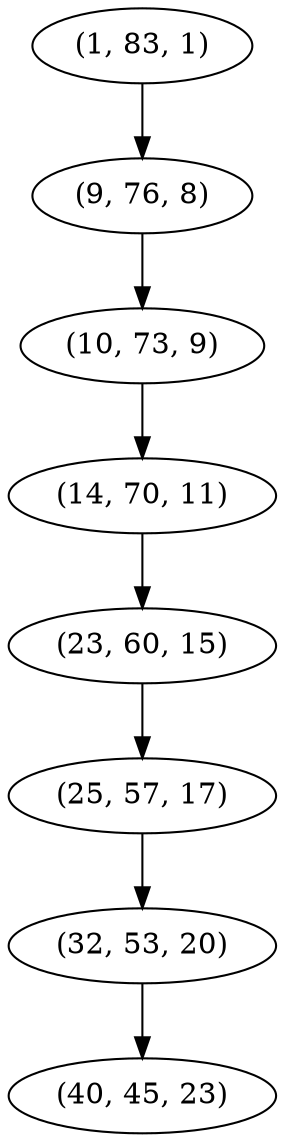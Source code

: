 digraph tree {
    "(1, 83, 1)";
    "(9, 76, 8)";
    "(10, 73, 9)";
    "(14, 70, 11)";
    "(23, 60, 15)";
    "(25, 57, 17)";
    "(32, 53, 20)";
    "(40, 45, 23)";
    "(1, 83, 1)" -> "(9, 76, 8)";
    "(9, 76, 8)" -> "(10, 73, 9)";
    "(10, 73, 9)" -> "(14, 70, 11)";
    "(14, 70, 11)" -> "(23, 60, 15)";
    "(23, 60, 15)" -> "(25, 57, 17)";
    "(25, 57, 17)" -> "(32, 53, 20)";
    "(32, 53, 20)" -> "(40, 45, 23)";
}
